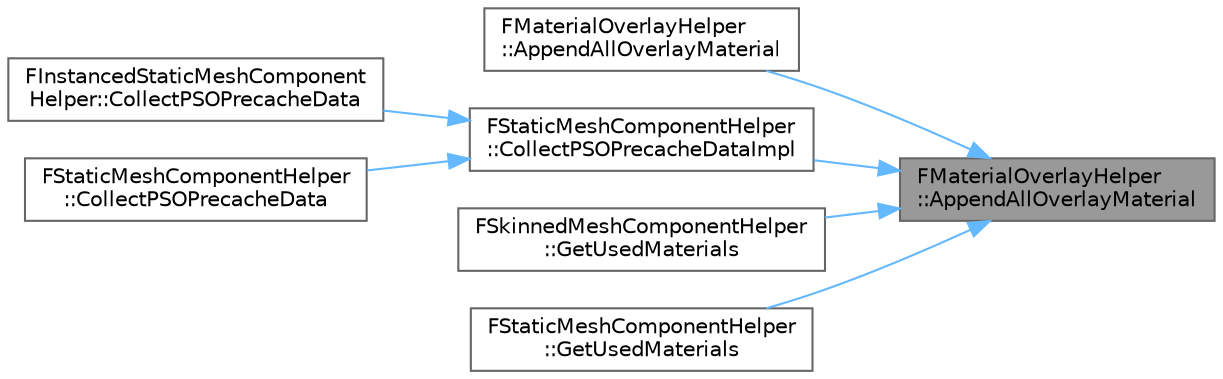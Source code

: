 digraph "FMaterialOverlayHelper::AppendAllOverlayMaterial"
{
 // INTERACTIVE_SVG=YES
 // LATEX_PDF_SIZE
  bgcolor="transparent";
  edge [fontname=Helvetica,fontsize=10,labelfontname=Helvetica,labelfontsize=10];
  node [fontname=Helvetica,fontsize=10,shape=box,height=0.2,width=0.4];
  rankdir="RL";
  Node1 [id="Node000001",label="FMaterialOverlayHelper\l::AppendAllOverlayMaterial",height=0.2,width=0.4,color="gray40", fillcolor="grey60", style="filled", fontcolor="black",tooltip=" "];
  Node1 -> Node2 [id="edge1_Node000001_Node000002",dir="back",color="steelblue1",style="solid",tooltip=" "];
  Node2 [id="Node000002",label="FMaterialOverlayHelper\l::AppendAllOverlayMaterial",height=0.2,width=0.4,color="grey40", fillcolor="white", style="filled",URL="$d1/d67/classFMaterialOverlayHelper.html#af7c5bce8e09f3b6bdf075c5743588cba",tooltip=" "];
  Node1 -> Node3 [id="edge2_Node000001_Node000003",dir="back",color="steelblue1",style="solid",tooltip=" "];
  Node3 [id="Node000003",label="FStaticMeshComponentHelper\l::CollectPSOPrecacheDataImpl",height=0.2,width=0.4,color="grey40", fillcolor="white", style="filled",URL="$dd/d61/classFStaticMeshComponentHelper.html#aa2c3ec9d0b0a93a19de2d314c67f9e07",tooltip=" "];
  Node3 -> Node4 [id="edge3_Node000003_Node000004",dir="back",color="steelblue1",style="solid",tooltip=" "];
  Node4 [id="Node000004",label="FInstancedStaticMeshComponent\lHelper::CollectPSOPrecacheData",height=0.2,width=0.4,color="grey40", fillcolor="white", style="filled",URL="$df/d11/classFInstancedStaticMeshComponentHelper.html#aca1997d72d513449718e1588097190de",tooltip=" "];
  Node3 -> Node5 [id="edge4_Node000003_Node000005",dir="back",color="steelblue1",style="solid",tooltip=" "];
  Node5 [id="Node000005",label="FStaticMeshComponentHelper\l::CollectPSOPrecacheData",height=0.2,width=0.4,color="grey40", fillcolor="white", style="filled",URL="$dd/d61/classFStaticMeshComponentHelper.html#a82872487b143f62f9b6841aacf73a2dc",tooltip=" "];
  Node1 -> Node6 [id="edge5_Node000001_Node000006",dir="back",color="steelblue1",style="solid",tooltip=" "];
  Node6 [id="Node000006",label="FSkinnedMeshComponentHelper\l::GetUsedMaterials",height=0.2,width=0.4,color="grey40", fillcolor="white", style="filled",URL="$d5/dc7/classFSkinnedMeshComponentHelper.html#afda56af377e7b6fb576668485f14c411",tooltip=" "];
  Node1 -> Node7 [id="edge6_Node000001_Node000007",dir="back",color="steelblue1",style="solid",tooltip=" "];
  Node7 [id="Node000007",label="FStaticMeshComponentHelper\l::GetUsedMaterials",height=0.2,width=0.4,color="grey40", fillcolor="white", style="filled",URL="$dd/d61/classFStaticMeshComponentHelper.html#adb337f27bc4361f3553af6cb1ef49ce3",tooltip=" "];
}
